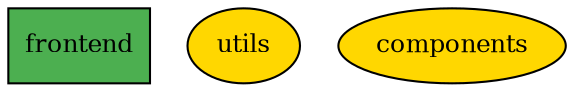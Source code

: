 // Monorepo Dependency Graph
digraph {
	dpi=300 rankdir=TB size="16,12"
	frontend [label=frontend fillcolor="#4CAF50" fontsize=12 fontweight=bold shape=box style=filled]
	utils [label=utils fillcolor="#FFD700" fontsize=12 fontweight=bold shape=ellipse style=filled]
	components [label=components fillcolor="#FFD700" fontsize=12 fontweight=bold shape=ellipse style=filled]
}
